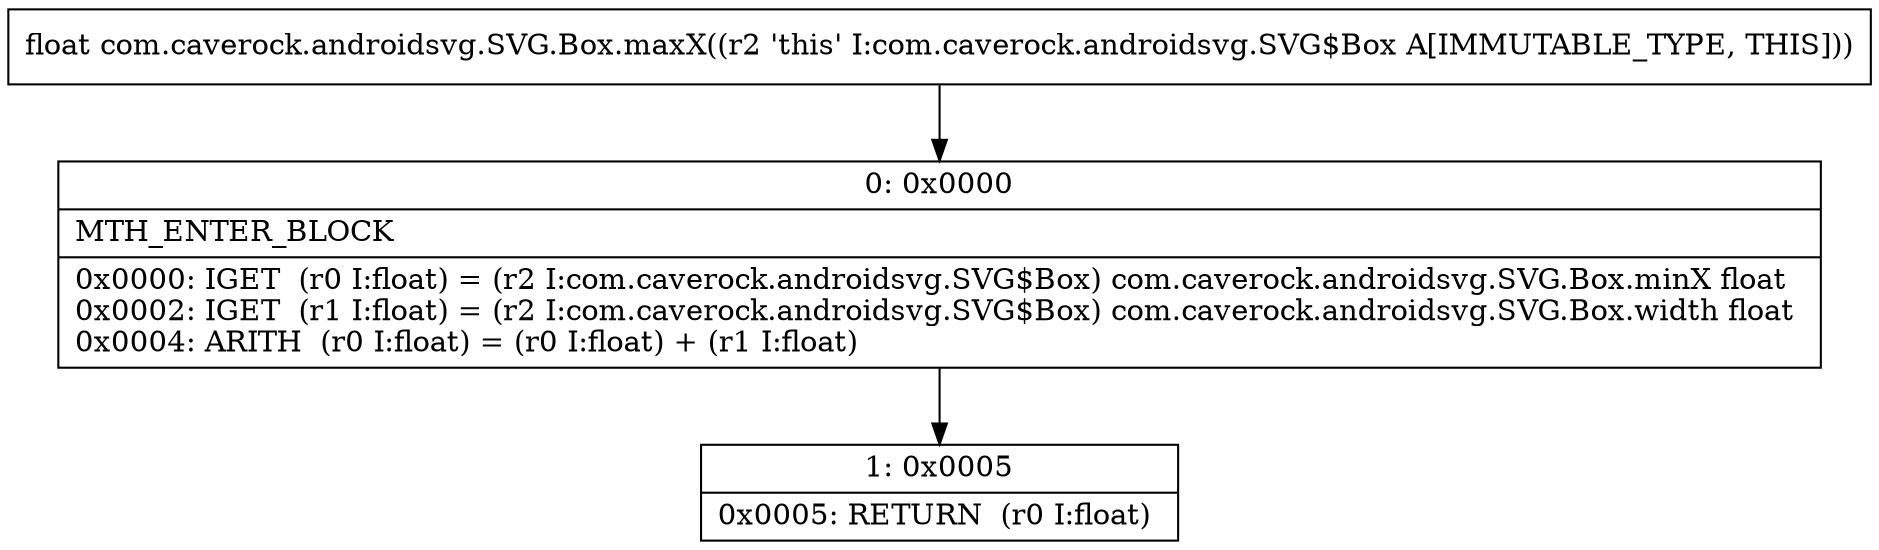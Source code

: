 digraph "CFG forcom.caverock.androidsvg.SVG.Box.maxX()F" {
Node_0 [shape=record,label="{0\:\ 0x0000|MTH_ENTER_BLOCK\l|0x0000: IGET  (r0 I:float) = (r2 I:com.caverock.androidsvg.SVG$Box) com.caverock.androidsvg.SVG.Box.minX float \l0x0002: IGET  (r1 I:float) = (r2 I:com.caverock.androidsvg.SVG$Box) com.caverock.androidsvg.SVG.Box.width float \l0x0004: ARITH  (r0 I:float) = (r0 I:float) + (r1 I:float) \l}"];
Node_1 [shape=record,label="{1\:\ 0x0005|0x0005: RETURN  (r0 I:float) \l}"];
MethodNode[shape=record,label="{float com.caverock.androidsvg.SVG.Box.maxX((r2 'this' I:com.caverock.androidsvg.SVG$Box A[IMMUTABLE_TYPE, THIS])) }"];
MethodNode -> Node_0;
Node_0 -> Node_1;
}

